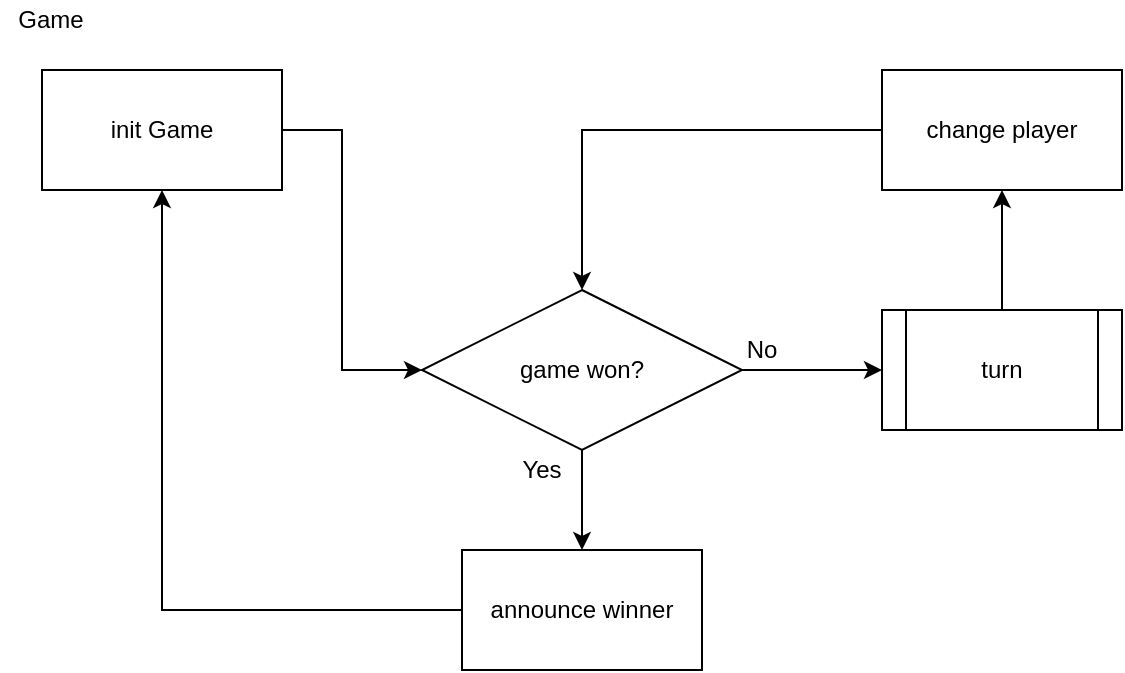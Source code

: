 <mxfile version="13.0.3" type="device"><diagram id="PblD3pVOHbdONOc5ZNnT" name="Game"><mxGraphModel dx="700" dy="855" grid="1" gridSize="10" guides="1" tooltips="1" connect="1" arrows="1" fold="1" page="1" pageScale="1" pageWidth="827" pageHeight="1169" math="0" shadow="0"><root><mxCell id="0"/><mxCell id="1" parent="0"/><mxCell id="-h5FumOt93lWVUw5IGmY-1" value="Game" style="text;html=1;resizable=0;autosize=1;align=center;verticalAlign=middle;points=[];fillColor=none;strokeColor=none;rounded=0;" parent="1" vertex="1"><mxGeometry x="19" y="15" width="50" height="20" as="geometry"/></mxCell><mxCell id="-h5FumOt93lWVUw5IGmY-21" style="edgeStyle=orthogonalEdgeStyle;rounded=0;orthogonalLoop=1;jettySize=auto;html=1;entryX=0;entryY=0.5;entryDx=0;entryDy=0;" parent="1" source="-h5FumOt93lWVUw5IGmY-2" target="-h5FumOt93lWVUw5IGmY-3" edge="1"><mxGeometry relative="1" as="geometry"><Array as="points"><mxPoint x="190" y="80"/><mxPoint x="190" y="200"/></Array></mxGeometry></mxCell><mxCell id="-h5FumOt93lWVUw5IGmY-2" value="init Game" style="rounded=0;whiteSpace=wrap;html=1;" parent="1" vertex="1"><mxGeometry x="40" y="50" width="120" height="60" as="geometry"/></mxCell><mxCell id="-h5FumOt93lWVUw5IGmY-6" style="edgeStyle=orthogonalEdgeStyle;rounded=0;orthogonalLoop=1;jettySize=auto;html=1;exitX=0.5;exitY=1;exitDx=0;exitDy=0;" parent="1" source="-h5FumOt93lWVUw5IGmY-3" target="-h5FumOt93lWVUw5IGmY-5" edge="1"><mxGeometry relative="1" as="geometry"/></mxCell><mxCell id="-h5FumOt93lWVUw5IGmY-12" style="edgeStyle=orthogonalEdgeStyle;rounded=0;orthogonalLoop=1;jettySize=auto;html=1;exitX=1;exitY=0.5;exitDx=0;exitDy=0;" parent="1" source="-h5FumOt93lWVUw5IGmY-3" target="-h5FumOt93lWVUw5IGmY-11" edge="1"><mxGeometry relative="1" as="geometry"/></mxCell><mxCell id="-h5FumOt93lWVUw5IGmY-3" value="game won?" style="rhombus;whiteSpace=wrap;html=1;" parent="1" vertex="1"><mxGeometry x="230" y="160" width="160" height="80" as="geometry"/></mxCell><mxCell id="-h5FumOt93lWVUw5IGmY-20" style="edgeStyle=orthogonalEdgeStyle;rounded=0;orthogonalLoop=1;jettySize=auto;html=1;" parent="1" source="-h5FumOt93lWVUw5IGmY-5" target="-h5FumOt93lWVUw5IGmY-2" edge="1"><mxGeometry relative="1" as="geometry"/></mxCell><mxCell id="-h5FumOt93lWVUw5IGmY-5" value="announce winner" style="rounded=0;whiteSpace=wrap;html=1;" parent="1" vertex="1"><mxGeometry x="250" y="290" width="120" height="60" as="geometry"/></mxCell><mxCell id="-h5FumOt93lWVUw5IGmY-7" value="Yes" style="text;html=1;strokeColor=none;fillColor=none;align=center;verticalAlign=middle;whiteSpace=wrap;rounded=0;" parent="1" vertex="1"><mxGeometry x="270" y="240" width="40" height="20" as="geometry"/></mxCell><mxCell id="-h5FumOt93lWVUw5IGmY-19" style="edgeStyle=orthogonalEdgeStyle;rounded=0;orthogonalLoop=1;jettySize=auto;html=1;entryX=0.5;entryY=1;entryDx=0;entryDy=0;" parent="1" source="-h5FumOt93lWVUw5IGmY-11" target="-h5FumOt93lWVUw5IGmY-13" edge="1"><mxGeometry relative="1" as="geometry"/></mxCell><mxCell id="-h5FumOt93lWVUw5IGmY-11" value="turn" style="shape=process;whiteSpace=wrap;html=1;backgroundOutline=1;" parent="1" vertex="1"><mxGeometry x="460" y="170" width="120" height="60" as="geometry"/></mxCell><mxCell id="-h5FumOt93lWVUw5IGmY-18" style="edgeStyle=orthogonalEdgeStyle;rounded=0;orthogonalLoop=1;jettySize=auto;html=1;" parent="1" source="-h5FumOt93lWVUw5IGmY-13" target="-h5FumOt93lWVUw5IGmY-3" edge="1"><mxGeometry relative="1" as="geometry"/></mxCell><mxCell id="-h5FumOt93lWVUw5IGmY-13" value="change player" style="rounded=0;whiteSpace=wrap;html=1;" parent="1" vertex="1"><mxGeometry x="460" y="50" width="120" height="60" as="geometry"/></mxCell><mxCell id="-h5FumOt93lWVUw5IGmY-16" value="No" style="text;html=1;strokeColor=none;fillColor=none;align=center;verticalAlign=middle;whiteSpace=wrap;rounded=0;" parent="1" vertex="1"><mxGeometry x="380" y="180" width="40" height="20" as="geometry"/></mxCell></root></mxGraphModel></diagram></mxfile>